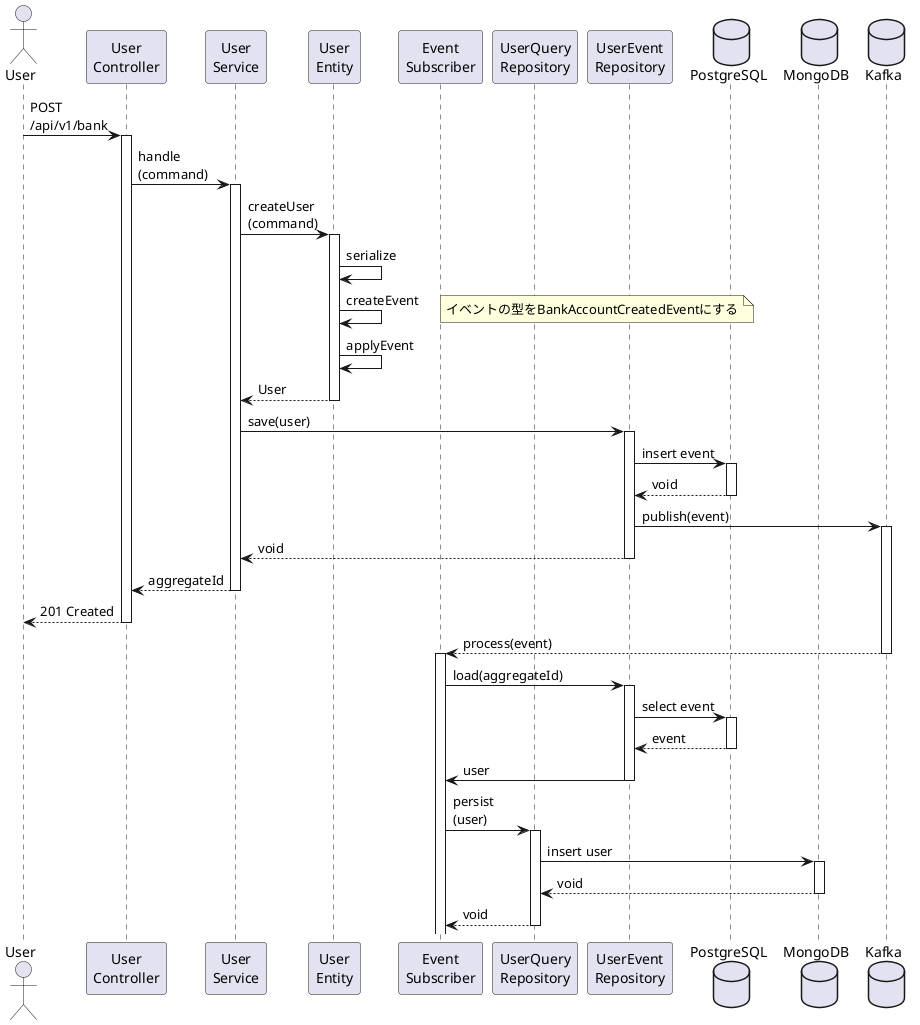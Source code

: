 @startuml
skinparam shadowing false
actor "User" as user
participant "User\nController" as controller
participant "User\nService" as service
participant "User\nEntity" as aggregate
participant "Event\nSubscriber" as subscriber
participant "UserQuery\nRepository" as repository
participant "UserEvent\nRepository" as eventstore

database "PostgreSQL" as postgres
database "MongoDB" as mongodb
database "Kafka" as kafka

user -> controller++ : POST\n/api/v1/bank
controller -> service++ : handle\n(command)
service -> aggregate++ : createUser\n(command)
aggregate -> aggregate : serialize
aggregate -> aggregate : createEvent
note right
    イベントの型をBankAccountCreatedEventにする
end note
aggregate -> aggregate : applyEvent
service <-- aggregate-- : User
service -> eventstore++ : save(user)
eventstore -> postgres++ : insert event
eventstore <-- postgres-- : void
eventstore -> kafka++ : publish(event)
service <-- eventstore-- : void
controller <-- service-- : aggregateId
user <-- controller-- : 201 Created
subscriber <-- kafka--++ : process(event)
subscriber -> eventstore++ : load(aggregateId)
eventstore -> postgres++ : select event
eventstore <-- postgres-- : event
eventstore -> subscriber-- : user
subscriber -> repository++ : persist\n(user)
repository -> mongodb++ : insert user
repository <-- mongodb-- : void
subscriber <-- repository-- : void
@enduml

@startuml
skinparam shadowing false

package "データベース : user_event_store" as target_system <<Database>> {
    entity events {
        + event_id uuid [PK]
        ..
        aggregate_id varchar(250)
        aggregate_type varchar(250)
        event_type varchar(250)
        data BYTEA
        metadata BYTEA
        version SERIAL
        timestamp TIMESTAMP
    }
    entity snapshots {
        + snapshot_id uuid [PK]
        ..
        aggregate_id varchar(250)
        aggregate_type varchar(250)
        data BYTEA
        metadata BYTEA
        version SERIAL
        timestamp TIMESTAMP
    }
}
@enduml
